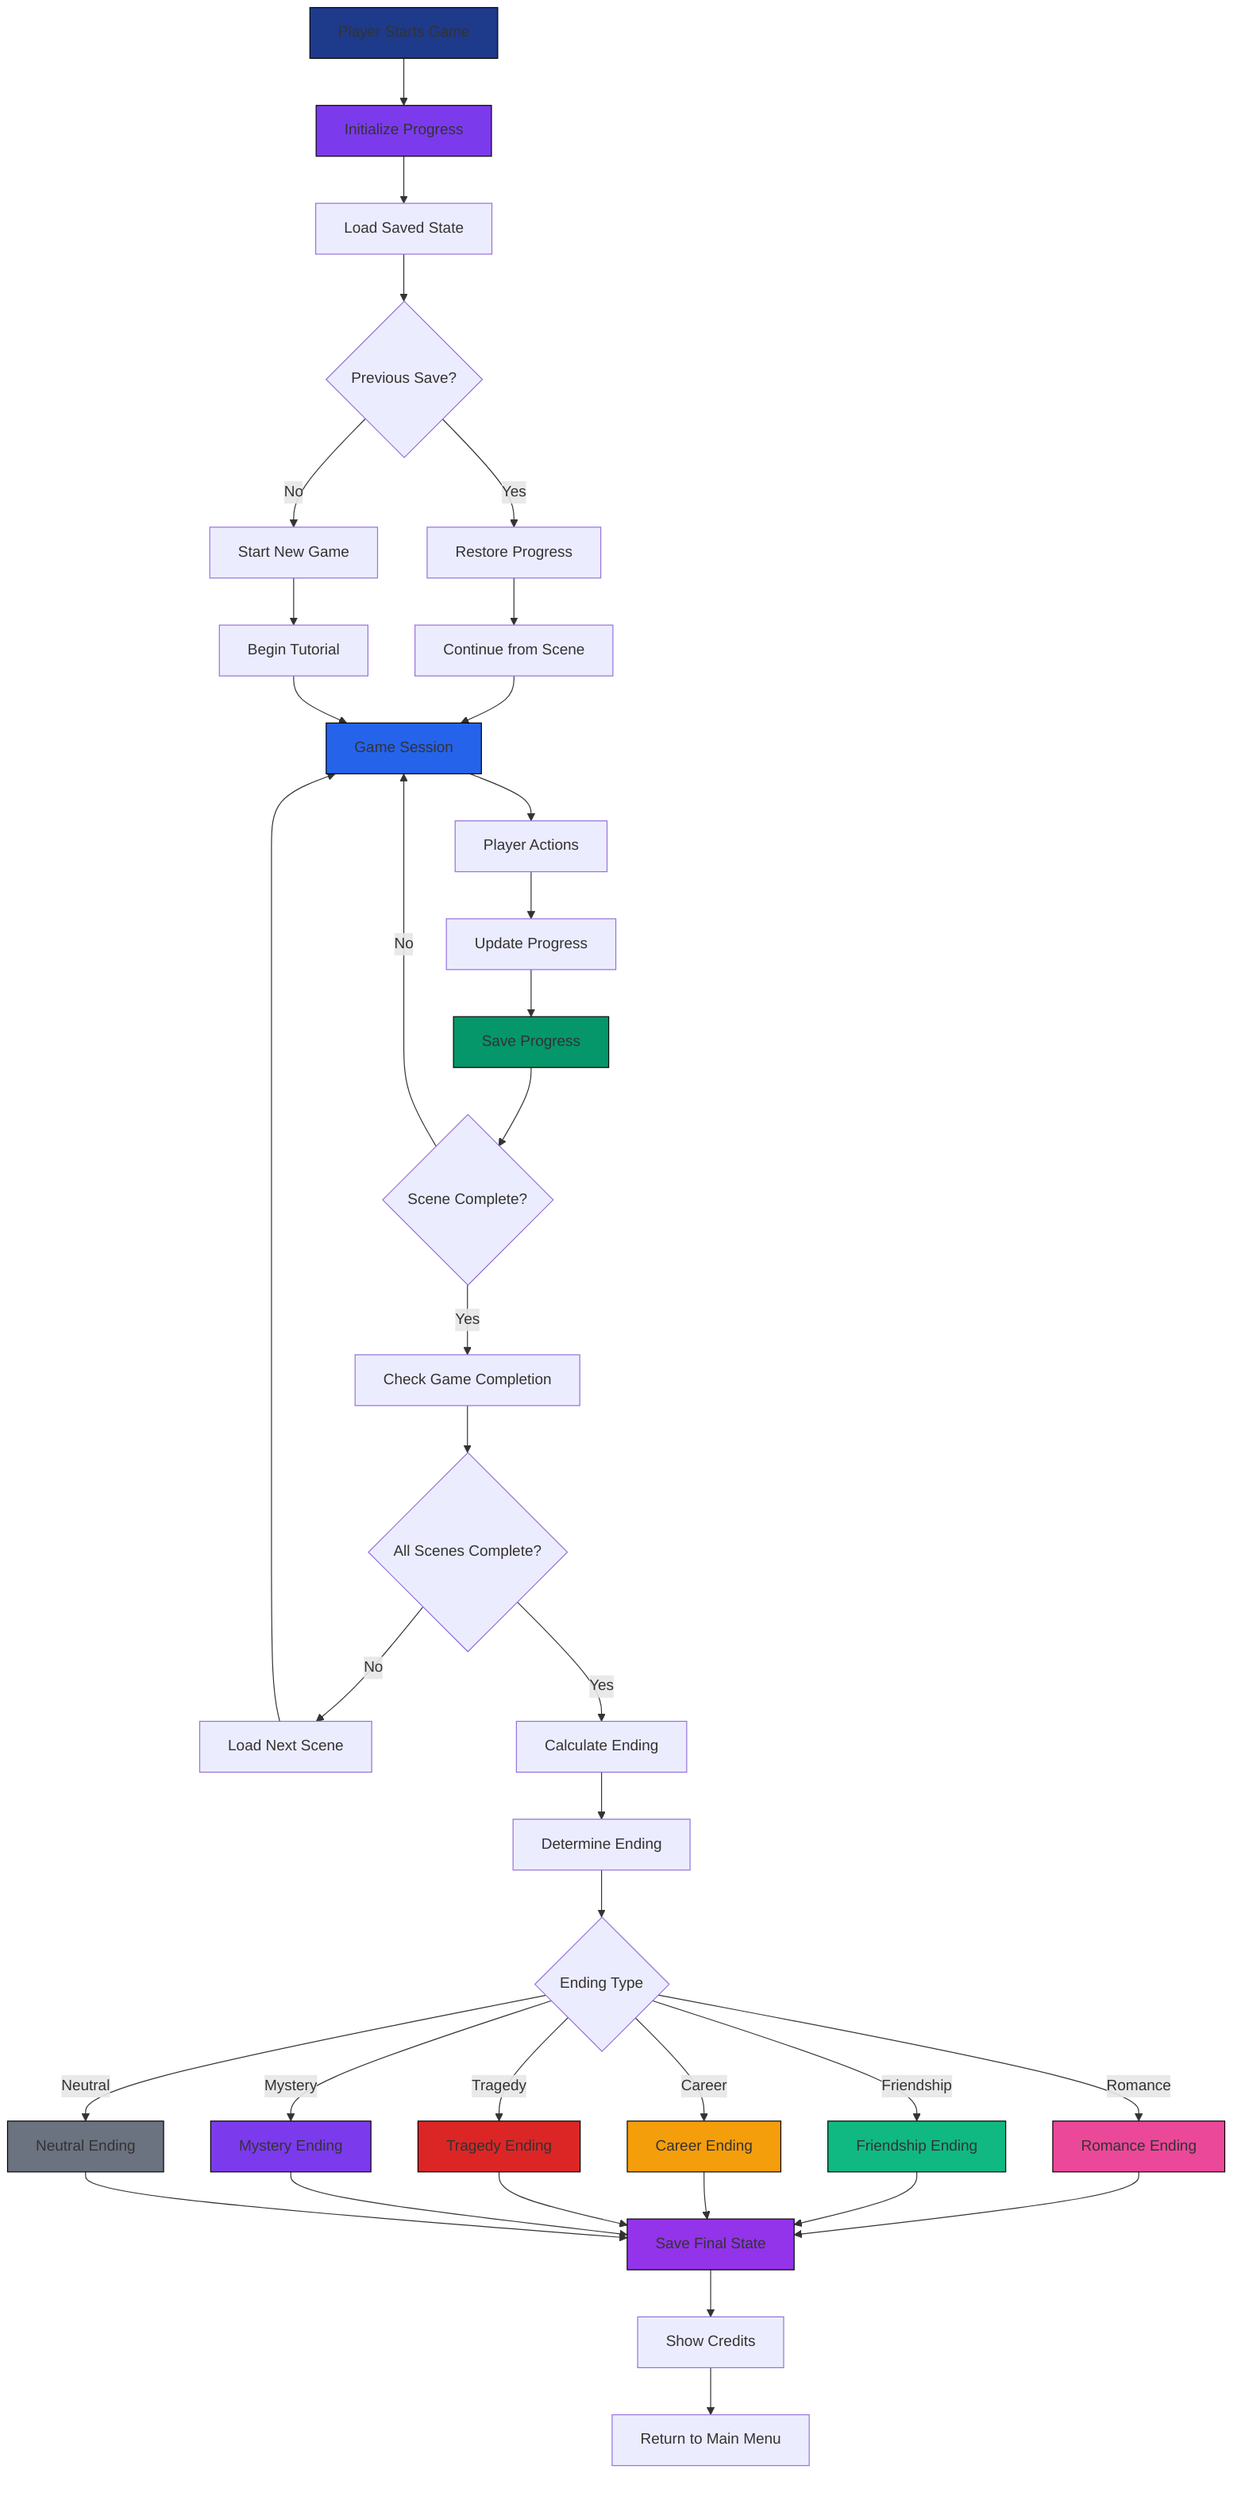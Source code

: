 graph TD
    A[Player Starts Game] --> B[Initialize Progress]
    B --> C[Load Saved State]
    C --> D{Previous Save?}
    
    D -->|Yes| E[Restore Progress]
    D -->|No| F[Start New Game]
    
    E --> G[Continue from Scene]
    F --> H[Begin Tutorial]
    
    G --> I[Game Session]
    H --> I
    
    I --> J[Player Actions]
    J --> K[Update Progress]
    
    K --> L[Save Progress]
    L --> M{Scene Complete?}
    
    M -->|No| I
    M -->|Yes| N[Check Game Completion]
    
    N --> O{All Scenes Complete?}
    O -->|No| P[Load Next Scene]
    O -->|Yes| Q[Calculate Ending]
    
    P --> I
    Q --> R[Determine Ending]
    
    R --> S{Ending Type}
    S -->|Romance| T[Romance Ending]
    S -->|Friendship| U[Friendship Ending]
    S -->|Career| V[Career Ending]
    S -->|Tragedy| W[Tragedy Ending]
    S -->|Mystery| X[Mystery Ending]
    S -->|Neutral| Y[Neutral Ending]
    
    T --> Z[Save Final State]
    U --> Z
    V --> Z
    W --> Z
    X --> Z
    Y --> Z
    
    Z --> AA[Show Credits]
    AA --> BB[Return to Main Menu]
    
    style A fill:#1E3A8A,stroke:#000000
    style B fill:#7C3AED,stroke:#000000
    style I fill:#2563EB,stroke:#000000
    style L fill:#059669,stroke:#000000
    style T fill:#EC4899,stroke:#000000
    style U fill:#10B981,stroke:#000000
    style V fill:#F59E0B,stroke:#000000
    style W fill:#DC2626,stroke:#000000
    style X fill:#7C3AED,stroke:#000000
    style Y fill:#6B7280,stroke:#000000
    style Z fill:#9333EA,stroke:#000000